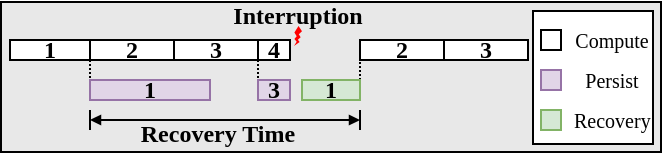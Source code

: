 <mxfile version="24.7.1" type="github">
  <diagram name="第 1 页" id="T80WdDOxKRqRGovHAkZ1">
    <mxGraphModel dx="810" dy="458" grid="1" gridSize="10" guides="1" tooltips="1" connect="1" arrows="1" fold="1" page="1" pageScale="1" pageWidth="827" pageHeight="1169" math="0" shadow="0">
      <root>
        <mxCell id="0" />
        <mxCell id="1" parent="0" />
        <mxCell id="Rw3qJb7-myZfh2qnqkWU-1" value="" style="rounded=0;whiteSpace=wrap;html=1;fontFamily=Times New Roman;fillColor=#E8E8E8;fontStyle=1" parent="1" vertex="1">
          <mxGeometry x="41.5" y="221" width="330" height="75" as="geometry" />
        </mxCell>
        <mxCell id="a86ajD3o5Lgj93Z58PF_-1" value="" style="rounded=0;whiteSpace=wrap;html=1;" vertex="1" parent="1">
          <mxGeometry x="307.5" y="225.5" width="60" height="66.5" as="geometry" />
        </mxCell>
        <mxCell id="Rw3qJb7-myZfh2qnqkWU-2" value="" style="edgeStyle=orthogonalEdgeStyle;rounded=0;orthogonalLoop=1;jettySize=auto;exitX=1;exitY=1;exitDx=0;exitDy=0;entryX=0;entryY=0;entryDx=0;entryDy=0;startArrow=none;startFill=0;endArrow=none;endFill=0;dashed=1;dashPattern=1 1;fontFamily=Times New Roman;fontStyle=1;fontSize=12;" parent="1" source="-lEpSaMHGUQRzKjocnxs-1" target="-lEpSaMHGUQRzKjocnxs-7" edge="1">
          <mxGeometry relative="1" as="geometry" />
        </mxCell>
        <mxCell id="-lEpSaMHGUQRzKjocnxs-1" value="1" style="whiteSpace=wrap;fontSize=12;fontFamily=Times New Roman;fontStyle=1" parent="1" vertex="1">
          <mxGeometry x="46" y="240" width="40" height="10" as="geometry" />
        </mxCell>
        <mxCell id="-lEpSaMHGUQRzKjocnxs-3" value="2" style="whiteSpace=wrap;fontSize=12;fontFamily=Times New Roman;fontStyle=1" parent="1" vertex="1">
          <mxGeometry x="86" y="240" width="42" height="10" as="geometry" />
        </mxCell>
        <mxCell id="-lEpSaMHGUQRzKjocnxs-5" value="3" style="whiteSpace=wrap;fontSize=12;fontFamily=Times New Roman;fontStyle=1" parent="1" vertex="1">
          <mxGeometry x="128" y="240" width="42" height="10" as="geometry" />
        </mxCell>
        <mxCell id="-lEpSaMHGUQRzKjocnxs-7" value="1" style="whiteSpace=wrap;fillColor=#e1d5e7;fontSize=12;fontFamily=Times New Roman;fontStyle=1;strokeColor=#9673a6;" parent="1" vertex="1">
          <mxGeometry x="86" y="260" width="60" height="10" as="geometry" />
        </mxCell>
        <mxCell id="-lEpSaMHGUQRzKjocnxs-8" value="" style="verticalLabelPosition=bottom;verticalAlign=top;shape=mxgraph.basic.flash;fillColor=#FF0000;strokeColor=none;fontFamily=Times New Roman;fontStyle=1;fontSize=12;" parent="1" vertex="1">
          <mxGeometry x="188" y="233" width="4" height="10" as="geometry" />
        </mxCell>
        <mxCell id="-lEpSaMHGUQRzKjocnxs-9" value="Interruption" style="text;align=center;verticalAlign=middle;whiteSpace=wrap;rounded=0;fontFamily=Times New Roman;fontStyle=1;fontSize=12;" parent="1" vertex="1">
          <mxGeometry x="160" y="223" width="60" height="10" as="geometry" />
        </mxCell>
        <mxCell id="Rw3qJb7-myZfh2qnqkWU-5" value="" style="edgeStyle=orthogonalEdgeStyle;rounded=0;orthogonalLoop=1;jettySize=auto;exitX=0;exitY=1;exitDx=0;exitDy=0;entryX=0;entryY=0;entryDx=0;entryDy=0;endArrow=none;endFill=0;dashed=1;dashPattern=1 1;fontFamily=Times New Roman;fontStyle=1;fontSize=12;" parent="1" source="-lEpSaMHGUQRzKjocnxs-11" target="-lEpSaMHGUQRzKjocnxs-14" edge="1">
          <mxGeometry relative="1" as="geometry" />
        </mxCell>
        <mxCell id="-lEpSaMHGUQRzKjocnxs-11" value="4" style="whiteSpace=wrap;fontSize=12;fontFamily=Times New Roman;fontStyle=1" parent="1" vertex="1">
          <mxGeometry x="170" y="240" width="16" height="10" as="geometry" />
        </mxCell>
        <mxCell id="-lEpSaMHGUQRzKjocnxs-12" value="2" style="whiteSpace=wrap;fontSize=12;verticalAlign=middle;fontFamily=Times New Roman;fontStyle=1" parent="1" vertex="1">
          <mxGeometry x="221" y="240" width="42" height="10" as="geometry" />
        </mxCell>
        <mxCell id="-lEpSaMHGUQRzKjocnxs-14" value="3" style="whiteSpace=wrap;fillColor=#e1d5e7;fontSize=12;fontFamily=Times New Roman;fontStyle=1;strokeColor=#9673a6;" parent="1" vertex="1">
          <mxGeometry x="170" y="260" width="16" height="10" as="geometry" />
        </mxCell>
        <mxCell id="-lEpSaMHGUQRzKjocnxs-17" value="" style="whiteSpace=wrap;html=1;aspect=fixed;fontFamily=Times New Roman;fontStyle=0" parent="1" vertex="1">
          <mxGeometry x="311.5" y="235" width="10" height="10" as="geometry" />
        </mxCell>
        <mxCell id="-lEpSaMHGUQRzKjocnxs-18" value="&lt;font style=&quot;font-size: 10px;&quot;&gt;Compute&lt;/font&gt;" style="text;html=1;align=center;verticalAlign=middle;whiteSpace=wrap;rounded=0;fontFamily=Times New Roman;fontStyle=0" parent="1" vertex="1">
          <mxGeometry x="321.5" y="235" width="50" height="10" as="geometry" />
        </mxCell>
        <mxCell id="-lEpSaMHGUQRzKjocnxs-19" value="" style="whiteSpace=wrap;html=1;aspect=fixed;fillColor=#e1d5e7;fontFamily=Times New Roman;fontStyle=0;strokeColor=#9673a6;" parent="1" vertex="1">
          <mxGeometry x="311.5" y="255" width="10" height="10" as="geometry" />
        </mxCell>
        <mxCell id="-lEpSaMHGUQRzKjocnxs-20" value="&lt;span style=&quot;font-size: 10px;&quot;&gt;Persist&lt;/span&gt;" style="text;html=1;align=center;verticalAlign=middle;whiteSpace=wrap;rounded=0;fontFamily=Times New Roman;fontStyle=0" parent="1" vertex="1">
          <mxGeometry x="321.5" y="255" width="50" height="10" as="geometry" />
        </mxCell>
        <mxCell id="-lEpSaMHGUQRzKjocnxs-21" value="" style="endArrow=block;startArrow=block;rounded=0;endSize=3;startSize=3;startFill=1;endFill=1;fontFamily=Times New Roman;fontStyle=1;fontSize=12;" parent="1" edge="1">
          <mxGeometry width="50" height="50" relative="1" as="geometry">
            <mxPoint x="86" y="280" as="sourcePoint" />
            <mxPoint x="221" y="280" as="targetPoint" />
          </mxGeometry>
        </mxCell>
        <mxCell id="-lEpSaMHGUQRzKjocnxs-22" value="" style="endArrow=none;rounded=0;fontFamily=Times New Roman;fontStyle=1;fontSize=12;" parent="1" edge="1">
          <mxGeometry width="50" height="50" relative="1" as="geometry">
            <mxPoint x="86" y="285" as="sourcePoint" />
            <mxPoint x="86" y="275" as="targetPoint" />
            <Array as="points" />
          </mxGeometry>
        </mxCell>
        <mxCell id="-lEpSaMHGUQRzKjocnxs-23" value="" style="endArrow=none;rounded=0;fontFamily=Times New Roman;fontStyle=1;fontSize=12;" parent="1" edge="1">
          <mxGeometry width="50" height="50" relative="1" as="geometry">
            <mxPoint x="221" y="285" as="sourcePoint" />
            <mxPoint x="221" y="275" as="targetPoint" />
            <Array as="points" />
          </mxGeometry>
        </mxCell>
        <mxCell id="-lEpSaMHGUQRzKjocnxs-24" value="Recovery Time" style="text;align=center;verticalAlign=middle;whiteSpace=wrap;rounded=0;fontFamily=Times New Roman;fontStyle=1;fontSize=12;" parent="1" vertex="1">
          <mxGeometry x="108" y="282" width="84" height="10" as="geometry" />
        </mxCell>
        <mxCell id="Rw3qJb7-myZfh2qnqkWU-3" value="" style="edgeStyle=orthogonalEdgeStyle;rounded=0;orthogonalLoop=1;jettySize=auto;exitX=1;exitY=0;exitDx=0;exitDy=0;entryX=0;entryY=1;entryDx=0;entryDy=0;startArrow=none;startFill=0;endArrow=none;endFill=0;dashed=1;dashPattern=1 1;fontFamily=Times New Roman;fontStyle=1;fontSize=12;" parent="1" source="NLqxPHWpPX-APUH8cGOe-1" target="-lEpSaMHGUQRzKjocnxs-12" edge="1">
          <mxGeometry relative="1" as="geometry" />
        </mxCell>
        <mxCell id="NLqxPHWpPX-APUH8cGOe-1" value="1" style="whiteSpace=wrap;fillColor=#d5e8d4;fontSize=12;fontFamily=Times New Roman;fontStyle=1;strokeColor=#82b366;" parent="1" vertex="1">
          <mxGeometry x="192" y="260" width="29" height="10" as="geometry" />
        </mxCell>
        <mxCell id="NLqxPHWpPX-APUH8cGOe-2" value="" style="whiteSpace=wrap;html=1;aspect=fixed;fillColor=#d5e8d4;fontFamily=Times New Roman;fontStyle=0;strokeColor=#82b366;" parent="1" vertex="1">
          <mxGeometry x="311.5" y="275" width="10" height="10" as="geometry" />
        </mxCell>
        <mxCell id="NLqxPHWpPX-APUH8cGOe-3" value="&lt;font style=&quot;font-size: 10px;&quot;&gt;Recovery&lt;/font&gt;" style="text;html=1;align=left;verticalAlign=middle;whiteSpace=wrap;rounded=0;fontFamily=Times New Roman;fontStyle=0" parent="1" vertex="1">
          <mxGeometry x="325.5" y="275" width="50" height="10" as="geometry" />
        </mxCell>
        <mxCell id="a86ajD3o5Lgj93Z58PF_-2" value="3" style="whiteSpace=wrap;fontSize=12;verticalAlign=middle;fontFamily=Times New Roman;fontStyle=1" vertex="1" parent="1">
          <mxGeometry x="263" y="240" width="42" height="10" as="geometry" />
        </mxCell>
      </root>
    </mxGraphModel>
  </diagram>
</mxfile>
